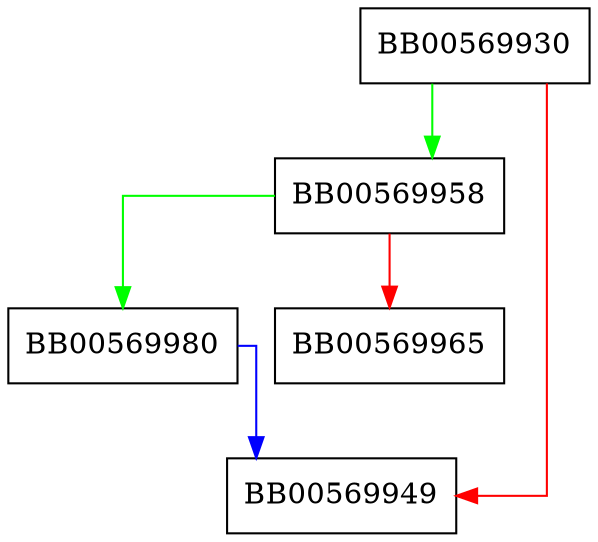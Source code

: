 digraph CMS_add1_crl {
  node [shape="box"];
  graph [splines=ortho];
  BB00569930 -> BB00569958 [color="green"];
  BB00569930 -> BB00569949 [color="red"];
  BB00569958 -> BB00569980 [color="green"];
  BB00569958 -> BB00569965 [color="red"];
  BB00569980 -> BB00569949 [color="blue"];
}